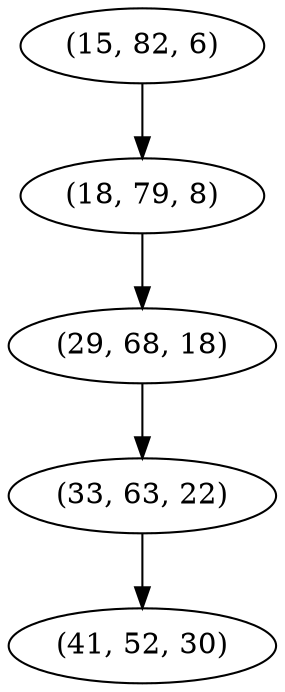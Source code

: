 digraph tree {
    "(15, 82, 6)";
    "(18, 79, 8)";
    "(29, 68, 18)";
    "(33, 63, 22)";
    "(41, 52, 30)";
    "(15, 82, 6)" -> "(18, 79, 8)";
    "(18, 79, 8)" -> "(29, 68, 18)";
    "(29, 68, 18)" -> "(33, 63, 22)";
    "(33, 63, 22)" -> "(41, 52, 30)";
}
